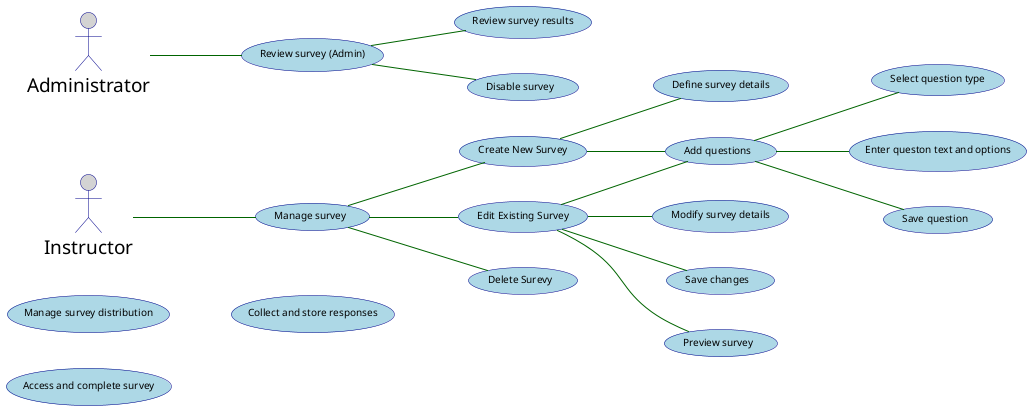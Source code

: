 @startuml

left to right direction

skinparam usecase {
    BackgroundColor lightblue
    BorderColor darkblue
    ArrowColor darkgreen
    FontName Arial
    FontSize 10
    StereotypeFontColor darkblue
}
skinparam actor{
    BorderColor darkblue
    BackgroundColor lightgray
    FontName Arial
    FontSize 19
}

actor Instructor
actor Administrator

usecase "Manage survey" as ManageSurvey
usecase "Create New Survey" as CreateNewSurvey
usecase "Edit Existing Survey" as EditSurvey
usecase "Delete Surevy" as DeleteSurvey
usecase "Define survey details" as DefineDetails
usecase "Add questions" as AddQuestions
usecase "Modify survey details" as ModifyDetails
usecase "Save changes" as SaveChanges
usecase "Preview survey" as PreviewSurvey
usecase "Manage survey distribution" as ManageDistribution
usecase "Access and complete survey" as CompleteSurvey
usecase "Collect and store responses" as StoreResponses
usecase "Review survey results" as ReviewResults
usecase "Select question type" as SelectQuestionType
usecase "Enter queston text and options" as EnterQuestionOptions
usecase "Save question" as SaveQuestion
usecase "Review survey (Admin)" as ReviewSurveyAdmin
usecase "Disable survey" as DisableSurvey 

Instructor -- ManageSurvey
Administrator -- ReviewSurveyAdmin

ManageSurvey -- CreateNewSurvey
ManageSurvey -- EditSurvey
ManageSurvey -- DeleteSurvey

CreateNewSurvey -- DefineDetails
CreateNewSurvey -- AddQuestions 
EditSurvey -- ModifyDetails
EditSurvey -- AddQuestions
EditSurvey -- SaveChanges
EditSurvey -- PreviewSurvey

AddQuestions -- SelectQuestionType
AddQuestions -- EnterQuestionOptions
AddQuestions -- SaveQuestion

ReviewSurveyAdmin -- ReviewResults
ReviewSurveyAdmin -- DisableSurvey


@enduml


